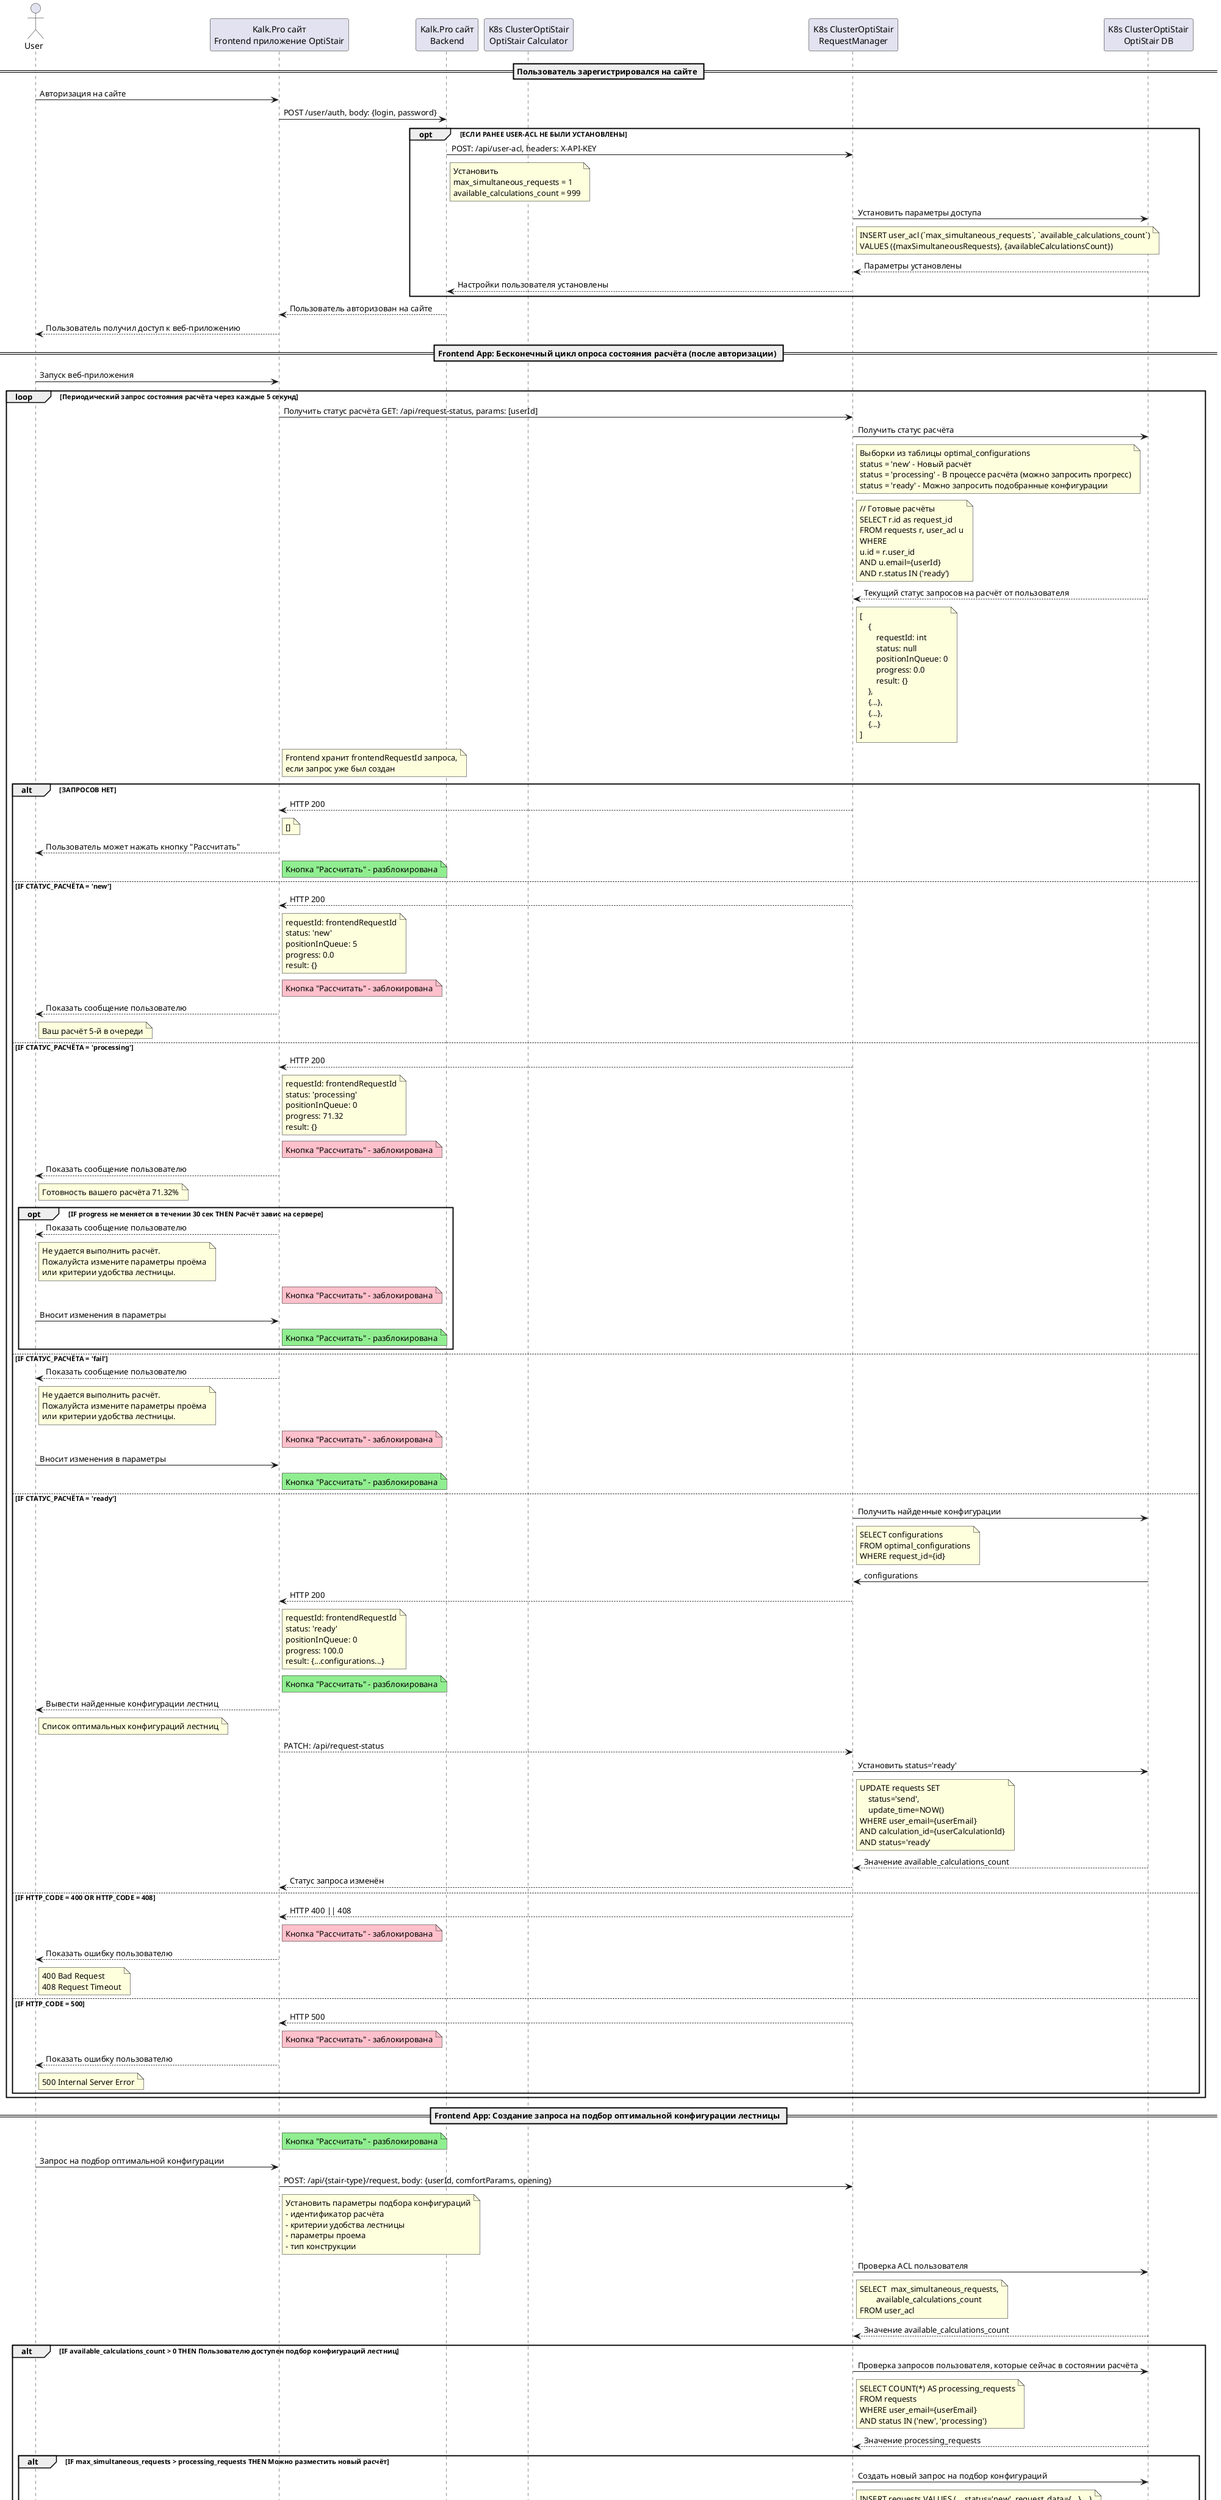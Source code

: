 @startuml
actor "User" as user
participant "Kalk.Pro сайт\nFrontend приложение OptiStair" as frontend
participant "Kalk.Pro сайт\nBackend" as site
participant "K8s ClusterOptiStair\nOptiStair Calculator" as calc
participant "K8s ClusterOptiStair\nRequestManager" as app
participant "K8s ClusterOptiStair\nOptiStair DB" as db
== Пользователь зарегистрировался на сайте ==
user -> frontend: Авторизация на сайте
frontend -> site: POST /user/auth, body: {login, password}
opt ЕСЛИ РАНЕЕ USER-ACL НЕ БЫЛИ УСТАНОВЛЕНЫ
    site -> app: POST: /api/user-acl, headers: X-API-KEY
        note right of site
            Установить
            max_simultaneous_requests = 1
            available_calculations_count = 999
        end note
    app -> db: Установить параметры доступа
        note right of app
            INSERT user_acl (`max_simultaneous_requests`, `available_calculations_count`)
            VALUES ({maxSimultaneousRequests}, {availableCalculationsCount})
        end note
    app <-- db: Параметры установлены
    site <-- app: Настройки пользователя установлены
end
frontend <-- site: Пользователь авторизован на сайте
user <-- frontend: Пользователь получил доступ к веб-приложению

== Frontend App: Бесконечный цикл опроса состояния расчёта (после авторизации) ==
user -> frontend: Запуск веб-приложения
loop Периодический запрос состояния расчёта через каждые 5 секунд
    frontend -> app: Получить статус расчёта GET: /api/request-status, params: [userId]
    app -> db: Получить статус расчёта
        note right of app
            Выборки из таблицы optimal_configurations
            status = 'new' - Новый расчёт
            status = 'processing' - В процессе расчёта (можно запросить прогресс)
            status = 'ready' - Можно запросить подобранные конфигурации
        end note

        note right of app
            // Готовые расчёты
            SELECT r.id as request_id
            FROM requests r, user_acl u
            WHERE
            u.id = r.user_id
            AND u.email={userId}
            AND r.status IN ('ready')
        end note
    app <-- db: Текущий статус запросов на расчёт от пользователя
        note right of app
            [
                {
                    requestId: int
                    status: null
                    positionInQueue: 0
                    progress: 0.0
                    result: {}
                },
                {...},
                {...},
                {...}
            ]
        end note
        note right of frontend
            Frontend хранит frontendRequestId запроса,
            если запрос уже был создан
        end note
    alt ЗАПРОСОВ НЕТ
        frontend <-- app: HTTP 200
        note right of frontend
            []
        end note
        user <-- frontend: Пользователь может нажать кнопку "Рассчитать"
        note right of frontend #LightGreen
            Кнопка "Рассчитать" - разблокирована
        end note
    else IF СТАТУС_РАСЧËТА = 'new'
        frontend <-- app: HTTP 200
        note right of frontend
            requestId: frontendRequestId
            status: 'new'
            positionInQueue: 5
            progress: 0.0
            result: {}
        end note
        note right of frontend #Pink
            Кнопка "Рассчитать" - заблокирована
        end note
        user <-- frontend: Показать сообщение пользователю
        note right of user
            Ваш расчёт 5-й в очереди
        end note
    else IF СТАТУС_РАСЧËТА = 'processing'
        frontend <-- app: HTTP 200
        note right of frontend
            requestId: frontendRequestId
            status: 'processing'
            positionInQueue: 0
            progress: 71.32
            result: {}
        end note
        note right of frontend #Pink
            Кнопка "Рассчитать" - заблокирована
        end note
        user <-- frontend: Показать сообщение пользователю
        note right of user
            Готовность вашего расчёта 71.32%
        end note
        opt IF progress не меняется в течении 30 сек THEN Расчёт завис на сервере
            user <-- frontend: Показать сообщение пользователю
            note right of user
                Не удается выполнить расчёт.
                Пожалуйста измените параметры проёма
                или критерии удобства лестницы.
            end note
            note right of frontend #Pink
                Кнопка "Рассчитать" - заблокирована
            end note
            user -> frontend: Вносит изменения в параметры
            note right of frontend #LightGreen
                Кнопка "Рассчитать" - разблокирована
            end note
        end
    else IF СТАТУС_РАСЧËТА = 'fail'
        user <-- frontend: Показать сообщение пользователю
        note right of user
            Не удается выполнить расчёт.
            Пожалуйста измените параметры проёма
            или критерии удобства лестницы.
        end note
        note right of frontend #Pink
            Кнопка "Рассчитать" - заблокирована
        end note
        user -> frontend: Вносит изменения в параметры
        note right of frontend #LightGreen
            Кнопка "Рассчитать" - разблокирована
        end note
    else IF СТАТУС_РАСЧËТА = 'ready'
        app -> db: Получить найденные конфигурации
            note right of app
                SELECT configurations
                FROM optimal_configurations
                WHERE request_id={id}
            end note
        app <- db: configurations
        frontend <-- app: HTTP 200
        note right of frontend
            requestId: frontendRequestId
            status: 'ready'
            positionInQueue: 0
            progress: 100.0
            result: {...configurations...}
        end note
        note right of frontend #LightGreen
            Кнопка "Рассчитать" - разблокирована
        end note
        user <-- frontend: Вывести найденные конфигурации лестниц
        note right of user
            Список оптимальных конфигураций лестниц
        end note
        frontend --> app: PATCH: /api/request-status
            app -> db: Установить status='ready'
                note right of app
                    UPDATE requests SET
                        status='send',
                        update_time=NOW()
                    WHERE user_email={userEmail}
                    AND calculation_id={userCalculationId}
                    AND status='ready'
                end note
            app <-- db: Значение available_calculations_count
        frontend <-- app: Статус запроса изменён
    else IF HTTP_CODE = 400 OR HTTP_CODE = 408
        frontend <-- app: HTTP 400 || 408
        note right of frontend #Pink
            Кнопка "Рассчитать" - заблокирована
        end note
        user <-- frontend: Показать ошибку пользователю
        note right of user
            400 Bad Request
            408 Request Timeout
        end note
    else IF HTTP_CODE = 500
        frontend <-- app: HTTP 500
        note right of frontend #Pink
            Кнопка "Рассчитать" - заблокирована
        end note
        user <-- frontend: Показать ошибку пользователю
        note right of user
            500 Internal Server Error
        end note
    end
end

== Frontend App: Создание запроса на подбор оптимальной конфигурации лестницы ==
note right of frontend #LightGreen
    Кнопка "Рассчитать" - разблокирована
end note
user -> frontend: Запрос на подбор оптимальной конфигурации
frontend -> app: POST: /api/{stair-type}/request, body: {userId, comfortParams, opening}
    note right of frontend
        Установить параметры подбора конфигураций
        - идентификатор расчёта
        - критерии удобства лестницы
        - параметры проема
        - тип конструкции
    end note
app -> db: Проверка ACL пользователя
    note right of app
        SELECT  max_simultaneous_requests,
                available_calculations_count
        FROM user_acl
    end note
app <-- db: Значение available_calculations_count
alt IF available_calculations_count > 0 THEN Пользователю доступен подбор конфигураций лестниц
    app -> db: Проверка запросов пользователя, которые сейчас в состоянии расчёта
        note right of app
            SELECT COUNT(*) AS processing_requests
            FROM requests
            WHERE user_email={userEmail}
            AND status IN ('new', 'processing')
        end note
    app <-- db: Значение processing_requests

    alt IF max_simultaneous_requests > processing_requests THEN Можно разместить новый расчёт
        app -> db: Создать новый запрос на подбор конфигураций
            note right of app
                INSERT requests VALUES (... status='new', request_data={...} ...)
            end note
        app <-- db: Запрос создан
        frontend <-- app: HTTP: 201 Success
        note right of frontend #Pink
            Кнопка "Рассчитать" - заблокирована
        end note
        user <- frontend: Сообщение со статусом состояние расчёта
        note right of user
            Ожидание очереди расчёта... 30 сек
        end note
    else ELSE Превышен лимит на размещение новых запросов
        frontend <-- app: HTTP: 429 Too Many Requests
        note right of frontend #Pink
            Кнопка "Рассчитать" - заблокирована
        end note
        user <- frontend: Сообщение пользователю о запрете размещения запроса
        note right of user
            Превышен лимит на размещение новых запросов
            Попробуйте позже
        end note
    end
else ELSE Использованы все доступные запросы на подбор конфигураций
    frontend <-- app: HTTP: 402 Payment Required
    note right of frontend #Pink
        Кнопка "Рассчитать" - заблокирована
    end note
    user <- frontend: Сообщение пользователю о запрете размещения запроса
    note right of user
        Использованы все доступные запросы на подбор конфигураций
        Требуется оплата доступа
    end note
end

== Backend: Задание на выполнение расчёта и очереди ==
loop Периодический опрос на появление новых запросов на расчёт через каждые 5 секунд,\nпосле завершения цикла обработки предыдущей партии запросов
    calc -> app: GET: /{stair-type}/actual-requests
    calc <- app: Массив запросов для {stair-type} со статусом status='new'
    loop Пока есть запрос на расчёт

        calc -> calc: СТАРТ:\nПодбор оптимальной конфигурации лестницы

        activate calc #DarkSalmon
        activate calc #Pink
        loop Периодическая отправка прогресса расчёта (например, каждые 10%)
          app <- calc: Прогресс WebHook PATCH: /request-status, body: {requestId, status, progress}
          activate app #Pink
          app -> db: Изменить прогресс расчёта
            note right of app
                UPDATE requests SET
                  status=body.status,
                  progress=body.progress,
                  create_time=NOW(),
                  update_time=NOW(),
                  progress_percent=0.00
                WHERE
                  id=body.requestId
            end note
          app <-- db: Ok
          app --> calc: HTTP 200
          deactivate app
        end
        calc -> calc: КОНЕЦ:\nРасчёт завершен
        deactivate calc
        loop WebHook retry WHILE HTTP !== 200 && RETRY_COUNT < MAX_RETRY
            app <- calc: Результат расчёта WebHook POST: /save-result, body: {requestId, configurations}
            activate app #Pink
            app --> calc: HTTP 200
        end loop

        deactivate calc
        app -> db: Записать в БД результат расчёта
        note right of app
          // В одной транзакции
          INSERT optimal_configurations (`request_id`, `configurations`)
          VALUES (body.requestId, {calculationResult});
          UPDATE requests SET
              progress_percent=100.0,
              status='ready'
              update_time=NOW()
          WHERE id={body.requestId};
        end note
        app <-- db: Результат расчёта записан в БД
        deactivate app
    end
end
@enduml
